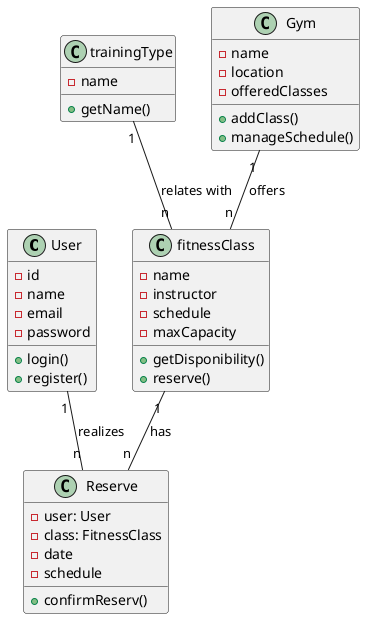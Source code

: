 @startuml PowerAPP Class Diagram
class User {
  - id
  - name
  - email
  - password
  + login()
  + register()
}

class trainingType {
  - name
  + getName()
}

class fitnessClass {
  - name
  - instructor
  - schedule
  - maxCapacity
  + getDisponibility()
  + reserve()
}

class Gym {
  - name
  - location
  - offeredClasses
  + addClass()
  + manageSchedule()
}

class Reserve {
  - user: User
  - class: FitnessClass
  - date
  - schedule
  + confirmReserv()
}

trainingType "1" -- "n" fitnessClass : relates with
User "1" -- "n" Reserve : realizes
fitnessClass "1" -- "n" Reserve : has
Gym "1" -- "n" fitnessClass : offers

@enduml
